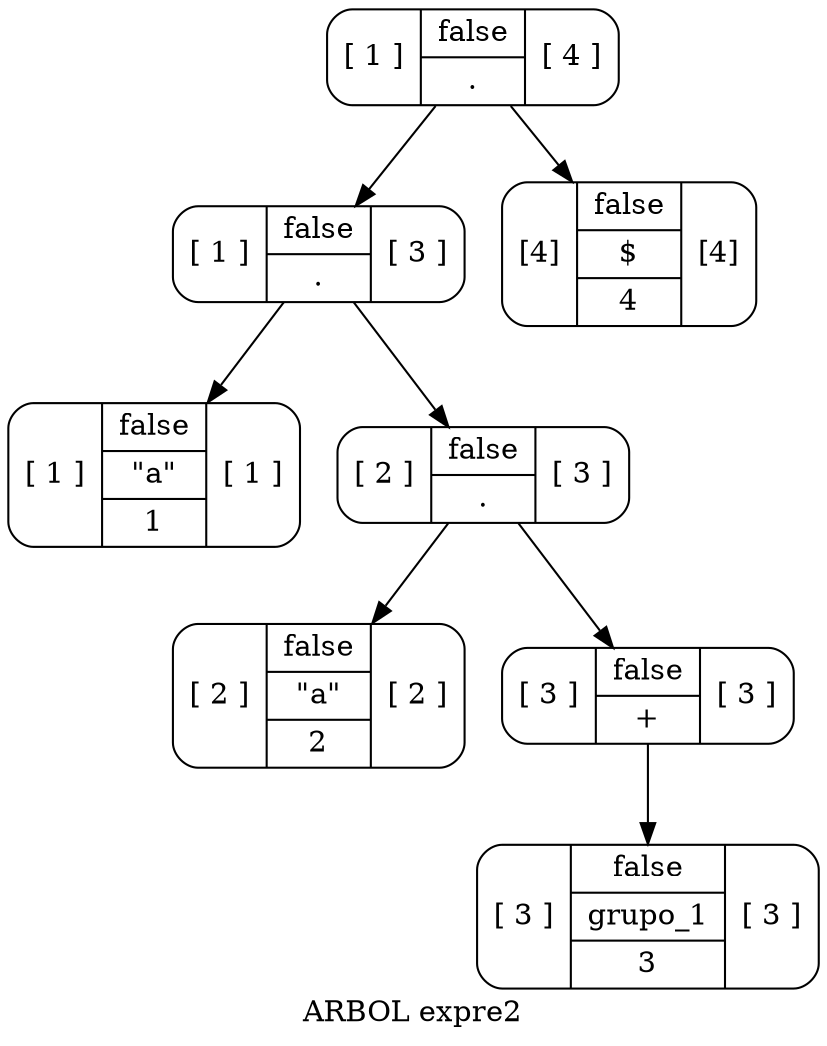 digraph G {
node [shape="Mrecord"]label = "ARBOL expre2"
SPunto0[label="|{|.}|"]
SCadena0[label="[ 1  ]|{false|\"a\"|1}|[ 1  ]"]
SPunto1[label="|{|.}|"]
SCadena1[label="[ 2  ]|{false|\"a\"|2}|[ 2  ]"]
SMas0[label="|{|+}|"]
Sid0[label="[ 3  ]|{false|grupo_1|3}|[ 3  ]"]
SMas0->Sid0
SMas0[label="[ 3  ]|{false|+}|[ 3  ]"]
SPunto1->SMas0
SPunto1->SCadena1
SPunto1[label="[ 2  ]|{false|.}|[ 3  ]"]
SPunto0->SPunto1
SPunto0->SCadena0
SPunto0[label="[ 1  ]|{false|.}|[ 3  ]"]
EOF[label="[4]|{false|$|4}|[4]"];
SPuntoFinal[label="[ 1  ]|{false|.}|[ 4  ]"];
SPuntoFinal->EOF
SPuntoFinal->SPunto0
}